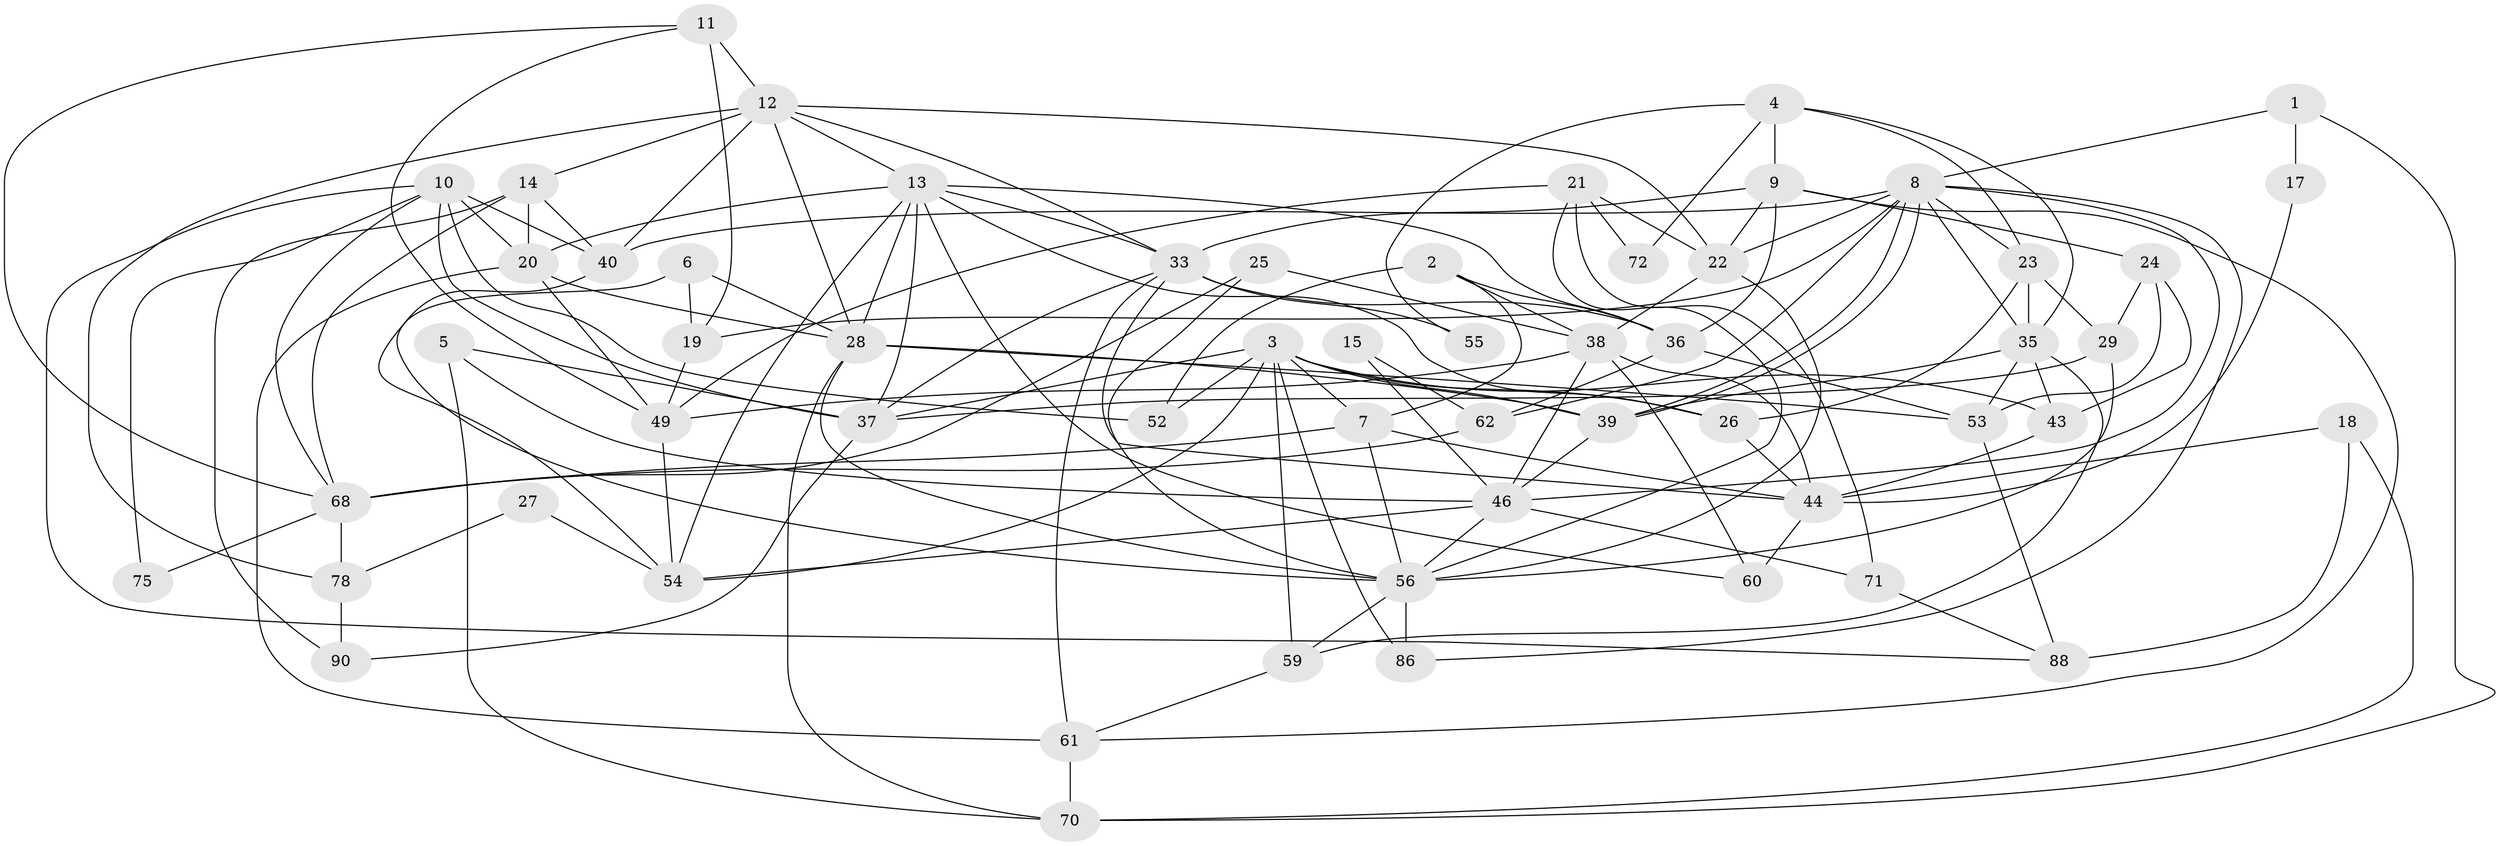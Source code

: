 // Generated by graph-tools (version 1.1) at 2025/24/03/03/25 07:24:02]
// undirected, 57 vertices, 144 edges
graph export_dot {
graph [start="1"]
  node [color=gray90,style=filled];
  1;
  2 [super="+31"];
  3 [super="+84"];
  4;
  5;
  6 [super="+65"];
  7 [super="+47"];
  8 [super="+50"];
  9 [super="+16"];
  10 [super="+30"];
  11 [super="+45"];
  12 [super="+32"];
  13 [super="+79"];
  14 [super="+64"];
  15;
  17;
  18;
  19;
  20 [super="+67"];
  21 [super="+87"];
  22 [super="+63"];
  23 [super="+51"];
  24;
  25;
  26;
  27;
  28 [super="+80"];
  29 [super="+34"];
  33 [super="+66"];
  35 [super="+42"];
  36 [super="+77"];
  37 [super="+74"];
  38 [super="+41"];
  39;
  40 [super="+48"];
  43;
  44 [super="+69"];
  46 [super="+58"];
  49 [super="+57"];
  52;
  53 [super="+76"];
  54 [super="+85"];
  55;
  56 [super="+81"];
  59 [super="+89"];
  60;
  61 [super="+83"];
  62;
  68 [super="+73"];
  70;
  71;
  72;
  75;
  78 [super="+82"];
  86;
  88;
  90;
  1 -- 70;
  1 -- 17;
  1 -- 8;
  2 -- 7;
  2 -- 52;
  2 -- 38;
  2 -- 36;
  3 -- 26;
  3 -- 43;
  3 -- 52;
  3 -- 39;
  3 -- 54;
  3 -- 7;
  3 -- 86;
  3 -- 59;
  3 -- 37;
  4 -- 55;
  4 -- 72;
  4 -- 35;
  4 -- 9;
  4 -- 23;
  5 -- 46;
  5 -- 37;
  5 -- 70;
  6 -- 28 [weight=2];
  6 -- 54;
  6 -- 19;
  7 -- 56;
  7 -- 44;
  7 -- 68;
  8 -- 39;
  8 -- 39;
  8 -- 23;
  8 -- 35;
  8 -- 62;
  8 -- 86;
  8 -- 19;
  8 -- 22;
  8 -- 46;
  8 -- 40;
  9 -- 24;
  9 -- 33;
  9 -- 36;
  9 -- 22 [weight=2];
  9 -- 61;
  10 -- 88;
  10 -- 37;
  10 -- 20;
  10 -- 52;
  10 -- 68;
  10 -- 75;
  10 -- 40;
  11 -- 12 [weight=2];
  11 -- 19;
  11 -- 49;
  11 -- 68;
  12 -- 33;
  12 -- 40;
  12 -- 13;
  12 -- 14;
  12 -- 28;
  12 -- 22;
  12 -- 78;
  13 -- 26;
  13 -- 60;
  13 -- 36;
  13 -- 37;
  13 -- 20;
  13 -- 54;
  13 -- 28;
  13 -- 33;
  14 -- 90;
  14 -- 40;
  14 -- 20;
  14 -- 68;
  15 -- 62;
  15 -- 46;
  17 -- 44;
  18 -- 88;
  18 -- 70;
  18 -- 44;
  19 -- 49;
  20 -- 49;
  20 -- 28;
  20 -- 61;
  21 -- 22;
  21 -- 49;
  21 -- 71;
  21 -- 72;
  21 -- 56;
  22 -- 56;
  22 -- 38;
  23 -- 26;
  23 -- 29;
  23 -- 35;
  24 -- 29;
  24 -- 43;
  24 -- 53;
  25 -- 38;
  25 -- 56;
  25 -- 68;
  26 -- 44;
  27 -- 54;
  27 -- 78;
  28 -- 70;
  28 -- 56;
  28 -- 39;
  28 -- 53;
  29 -- 56;
  29 -- 37;
  33 -- 36;
  33 -- 61;
  33 -- 55;
  33 -- 44;
  33 -- 37;
  35 -- 43;
  35 -- 53;
  35 -- 39;
  35 -- 59;
  36 -- 62;
  36 -- 53;
  37 -- 90;
  38 -- 44;
  38 -- 60;
  38 -- 46;
  38 -- 49;
  39 -- 46;
  40 -- 56;
  43 -- 44;
  44 -- 60;
  46 -- 71;
  46 -- 56;
  46 -- 54;
  49 -- 54;
  53 -- 88;
  56 -- 86;
  56 -- 59;
  59 -- 61;
  61 -- 70;
  62 -- 68;
  68 -- 75;
  68 -- 78;
  71 -- 88;
  78 -- 90;
}
